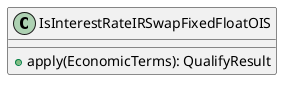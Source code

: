 @startuml

    class IsInterestRateIRSwapFixedFloatOIS [[IsInterestRateIRSwapFixedFloatOIS.html]] {
        +apply(EconomicTerms): QualifyResult
    }

@enduml
